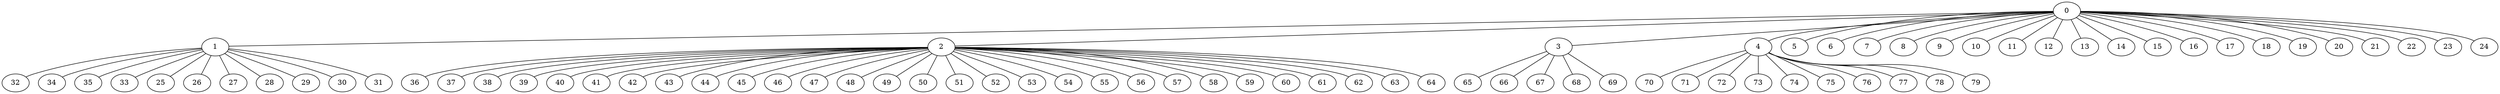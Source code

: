
graph graphname {
    0 -- 1
0 -- 2
0 -- 3
0 -- 4
0 -- 5
0 -- 6
0 -- 7
0 -- 8
0 -- 9
0 -- 10
0 -- 11
0 -- 12
0 -- 13
0 -- 14
0 -- 15
0 -- 16
0 -- 17
0 -- 18
0 -- 19
0 -- 20
0 -- 21
0 -- 22
0 -- 23
0 -- 24
1 -- 32
1 -- 34
1 -- 35
1 -- 33
1 -- 25
1 -- 26
1 -- 27
1 -- 28
1 -- 29
1 -- 30
1 -- 31
2 -- 36
2 -- 37
2 -- 38
2 -- 39
2 -- 40
2 -- 41
2 -- 42
2 -- 43
2 -- 44
2 -- 45
2 -- 46
2 -- 47
2 -- 48
2 -- 49
2 -- 50
2 -- 51
2 -- 52
2 -- 53
2 -- 54
2 -- 55
2 -- 56
2 -- 57
2 -- 58
2 -- 59
2 -- 60
2 -- 61
2 -- 62
2 -- 63
2 -- 64
3 -- 65
3 -- 66
3 -- 67
3 -- 68
3 -- 69
4 -- 70
4 -- 71
4 -- 72
4 -- 73
4 -- 74
4 -- 75
4 -- 76
4 -- 77
4 -- 78
4 -- 79

}
